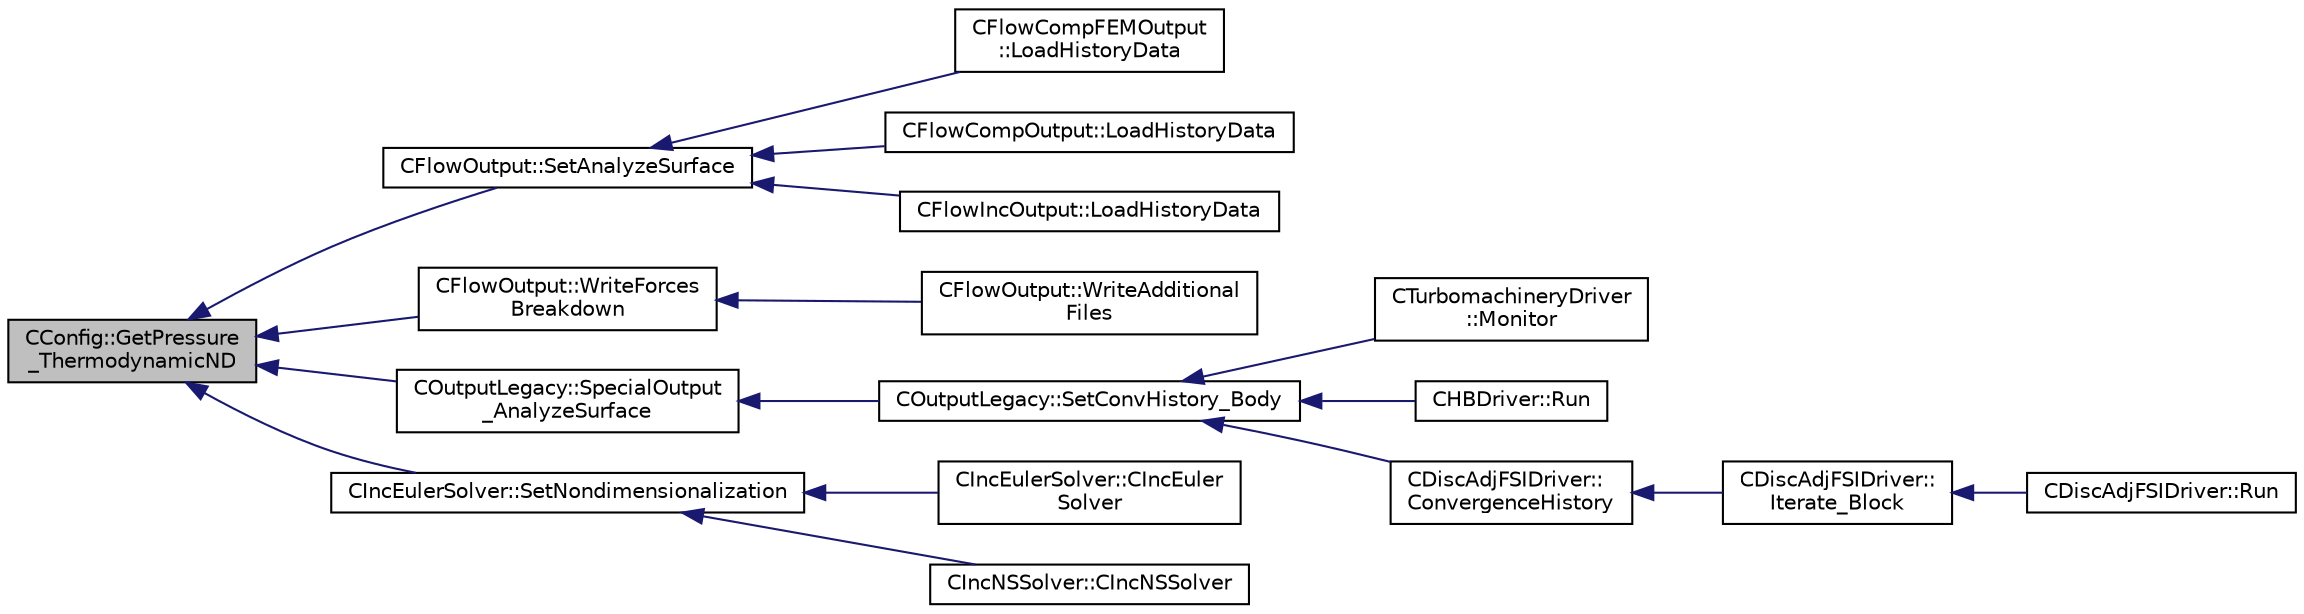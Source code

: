digraph "CConfig::GetPressure_ThermodynamicND"
{
  edge [fontname="Helvetica",fontsize="10",labelfontname="Helvetica",labelfontsize="10"];
  node [fontname="Helvetica",fontsize="10",shape=record];
  rankdir="LR";
  Node10632 [label="CConfig::GetPressure\l_ThermodynamicND",height=0.2,width=0.4,color="black", fillcolor="grey75", style="filled", fontcolor="black"];
  Node10632 -> Node10633 [dir="back",color="midnightblue",fontsize="10",style="solid",fontname="Helvetica"];
  Node10633 [label="CFlowOutput::SetAnalyzeSurface",height=0.2,width=0.4,color="black", fillcolor="white", style="filled",URL="$class_c_flow_output.html#a3fce259b2fe0a624a311ef889f9ab36c",tooltip="Set flow surface output field values. "];
  Node10633 -> Node10634 [dir="back",color="midnightblue",fontsize="10",style="solid",fontname="Helvetica"];
  Node10634 [label="CFlowCompFEMOutput\l::LoadHistoryData",height=0.2,width=0.4,color="black", fillcolor="white", style="filled",URL="$class_c_flow_comp_f_e_m_output.html#a0a4561b8ab0dffd1052f884062fd9710",tooltip="Load the history output field values. "];
  Node10633 -> Node10635 [dir="back",color="midnightblue",fontsize="10",style="solid",fontname="Helvetica"];
  Node10635 [label="CFlowCompOutput::LoadHistoryData",height=0.2,width=0.4,color="black", fillcolor="white", style="filled",URL="$class_c_flow_comp_output.html#a393cb19a691990ee6e88f844eccc79ed",tooltip="Load the history output field values. "];
  Node10633 -> Node10636 [dir="back",color="midnightblue",fontsize="10",style="solid",fontname="Helvetica"];
  Node10636 [label="CFlowIncOutput::LoadHistoryData",height=0.2,width=0.4,color="black", fillcolor="white", style="filled",URL="$class_c_flow_inc_output.html#a466112efa2e3a89cdd2456701a0480b5",tooltip="Load the history output field values. "];
  Node10632 -> Node10637 [dir="back",color="midnightblue",fontsize="10",style="solid",fontname="Helvetica"];
  Node10637 [label="CFlowOutput::WriteForces\lBreakdown",height=0.2,width=0.4,color="black", fillcolor="white", style="filled",URL="$class_c_flow_output.html#afacedef2006aa6fcf8c9a312b5f4430c",tooltip="Write the forces breakdown file. "];
  Node10637 -> Node10638 [dir="back",color="midnightblue",fontsize="10",style="solid",fontname="Helvetica"];
  Node10638 [label="CFlowOutput::WriteAdditional\lFiles",height=0.2,width=0.4,color="black", fillcolor="white", style="filled",URL="$class_c_flow_output.html#aaac3fb7b2575967b157c306065ab1ea8",tooltip="Write any additional files defined for the current solver. "];
  Node10632 -> Node10639 [dir="back",color="midnightblue",fontsize="10",style="solid",fontname="Helvetica"];
  Node10639 [label="COutputLegacy::SpecialOutput\l_AnalyzeSurface",height=0.2,width=0.4,color="black", fillcolor="white", style="filled",URL="$class_c_output_legacy.html#ae5bab3f07ff9b9d1434626add0d4d332",tooltip="Writes one dimensional output. "];
  Node10639 -> Node10640 [dir="back",color="midnightblue",fontsize="10",style="solid",fontname="Helvetica"];
  Node10640 [label="COutputLegacy::SetConvHistory_Body",height=0.2,width=0.4,color="black", fillcolor="white", style="filled",URL="$class_c_output_legacy.html#a217cc0d778a3828499189a9debee47c6",tooltip="Write the history file and the convergence on the screen for serial computations. ..."];
  Node10640 -> Node10641 [dir="back",color="midnightblue",fontsize="10",style="solid",fontname="Helvetica"];
  Node10641 [label="CTurbomachineryDriver\l::Monitor",height=0.2,width=0.4,color="black", fillcolor="white", style="filled",URL="$class_c_turbomachinery_driver.html#a41d7b50bbacef68eb5436293ebb2da4f",tooltip="Monitor the computation. "];
  Node10640 -> Node10642 [dir="back",color="midnightblue",fontsize="10",style="solid",fontname="Helvetica"];
  Node10642 [label="CHBDriver::Run",height=0.2,width=0.4,color="black", fillcolor="white", style="filled",URL="$class_c_h_b_driver.html#a98c0448a8e0404845ee54e25b62eaea9",tooltip="Run a single iteration of a Harmonic Balance problem. "];
  Node10640 -> Node10643 [dir="back",color="midnightblue",fontsize="10",style="solid",fontname="Helvetica"];
  Node10643 [label="CDiscAdjFSIDriver::\lConvergenceHistory",height=0.2,width=0.4,color="black", fillcolor="white", style="filled",URL="$class_c_disc_adj_f_s_i_driver.html#a139dfa2442613879f2b15f28a09c2bd5",tooltip="Output the convergence history. "];
  Node10643 -> Node10644 [dir="back",color="midnightblue",fontsize="10",style="solid",fontname="Helvetica"];
  Node10644 [label="CDiscAdjFSIDriver::\lIterate_Block",height=0.2,width=0.4,color="black", fillcolor="white", style="filled",URL="$class_c_disc_adj_f_s_i_driver.html#a84949f139fa795b7d34d6ff77e82eb5c",tooltip="Iterate a certain block for adjoint FSI - may be the whole set of variables or independent and subite..."];
  Node10644 -> Node10645 [dir="back",color="midnightblue",fontsize="10",style="solid",fontname="Helvetica"];
  Node10645 [label="CDiscAdjFSIDriver::Run",height=0.2,width=0.4,color="black", fillcolor="white", style="filled",URL="$class_c_disc_adj_f_s_i_driver.html#a2e965d6e9c4dcfc296077cae225cab21",tooltip="Run a Discrete Adjoint iteration for the FSI problem. "];
  Node10632 -> Node10646 [dir="back",color="midnightblue",fontsize="10",style="solid",fontname="Helvetica"];
  Node10646 [label="CIncEulerSolver::SetNondimensionalization",height=0.2,width=0.4,color="black", fillcolor="white", style="filled",URL="$class_c_inc_euler_solver.html#a2cffaa24417cb3803d36d38b3874d6d0",tooltip="Set the solver nondimensionalization. "];
  Node10646 -> Node10647 [dir="back",color="midnightblue",fontsize="10",style="solid",fontname="Helvetica"];
  Node10647 [label="CIncEulerSolver::CIncEuler\lSolver",height=0.2,width=0.4,color="black", fillcolor="white", style="filled",URL="$class_c_inc_euler_solver.html#a91f644b8f9a00215bac5bcd31dfc06d8"];
  Node10646 -> Node10648 [dir="back",color="midnightblue",fontsize="10",style="solid",fontname="Helvetica"];
  Node10648 [label="CIncNSSolver::CIncNSSolver",height=0.2,width=0.4,color="black", fillcolor="white", style="filled",URL="$class_c_inc_n_s_solver.html#a82152ac7e91fb1c5c073d98a1f08e2aa"];
}
